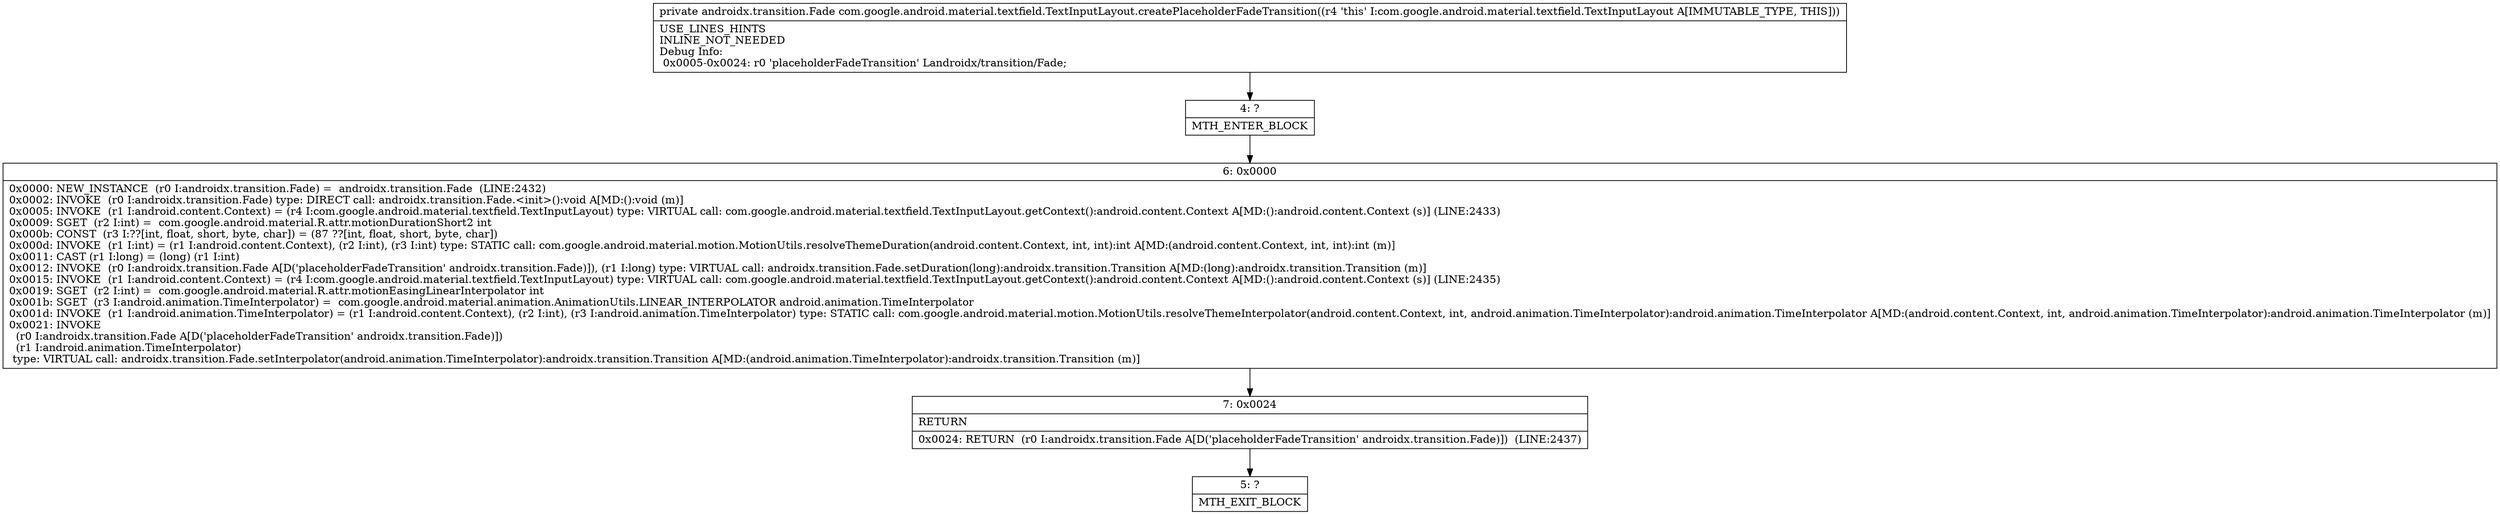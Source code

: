 digraph "CFG forcom.google.android.material.textfield.TextInputLayout.createPlaceholderFadeTransition()Landroidx\/transition\/Fade;" {
Node_4 [shape=record,label="{4\:\ ?|MTH_ENTER_BLOCK\l}"];
Node_6 [shape=record,label="{6\:\ 0x0000|0x0000: NEW_INSTANCE  (r0 I:androidx.transition.Fade) =  androidx.transition.Fade  (LINE:2432)\l0x0002: INVOKE  (r0 I:androidx.transition.Fade) type: DIRECT call: androidx.transition.Fade.\<init\>():void A[MD:():void (m)]\l0x0005: INVOKE  (r1 I:android.content.Context) = (r4 I:com.google.android.material.textfield.TextInputLayout) type: VIRTUAL call: com.google.android.material.textfield.TextInputLayout.getContext():android.content.Context A[MD:():android.content.Context (s)] (LINE:2433)\l0x0009: SGET  (r2 I:int) =  com.google.android.material.R.attr.motionDurationShort2 int \l0x000b: CONST  (r3 I:??[int, float, short, byte, char]) = (87 ??[int, float, short, byte, char]) \l0x000d: INVOKE  (r1 I:int) = (r1 I:android.content.Context), (r2 I:int), (r3 I:int) type: STATIC call: com.google.android.material.motion.MotionUtils.resolveThemeDuration(android.content.Context, int, int):int A[MD:(android.content.Context, int, int):int (m)]\l0x0011: CAST (r1 I:long) = (long) (r1 I:int) \l0x0012: INVOKE  (r0 I:androidx.transition.Fade A[D('placeholderFadeTransition' androidx.transition.Fade)]), (r1 I:long) type: VIRTUAL call: androidx.transition.Fade.setDuration(long):androidx.transition.Transition A[MD:(long):androidx.transition.Transition (m)]\l0x0015: INVOKE  (r1 I:android.content.Context) = (r4 I:com.google.android.material.textfield.TextInputLayout) type: VIRTUAL call: com.google.android.material.textfield.TextInputLayout.getContext():android.content.Context A[MD:():android.content.Context (s)] (LINE:2435)\l0x0019: SGET  (r2 I:int) =  com.google.android.material.R.attr.motionEasingLinearInterpolator int \l0x001b: SGET  (r3 I:android.animation.TimeInterpolator) =  com.google.android.material.animation.AnimationUtils.LINEAR_INTERPOLATOR android.animation.TimeInterpolator \l0x001d: INVOKE  (r1 I:android.animation.TimeInterpolator) = (r1 I:android.content.Context), (r2 I:int), (r3 I:android.animation.TimeInterpolator) type: STATIC call: com.google.android.material.motion.MotionUtils.resolveThemeInterpolator(android.content.Context, int, android.animation.TimeInterpolator):android.animation.TimeInterpolator A[MD:(android.content.Context, int, android.animation.TimeInterpolator):android.animation.TimeInterpolator (m)]\l0x0021: INVOKE  \l  (r0 I:androidx.transition.Fade A[D('placeholderFadeTransition' androidx.transition.Fade)])\l  (r1 I:android.animation.TimeInterpolator)\l type: VIRTUAL call: androidx.transition.Fade.setInterpolator(android.animation.TimeInterpolator):androidx.transition.Transition A[MD:(android.animation.TimeInterpolator):androidx.transition.Transition (m)]\l}"];
Node_7 [shape=record,label="{7\:\ 0x0024|RETURN\l|0x0024: RETURN  (r0 I:androidx.transition.Fade A[D('placeholderFadeTransition' androidx.transition.Fade)])  (LINE:2437)\l}"];
Node_5 [shape=record,label="{5\:\ ?|MTH_EXIT_BLOCK\l}"];
MethodNode[shape=record,label="{private androidx.transition.Fade com.google.android.material.textfield.TextInputLayout.createPlaceholderFadeTransition((r4 'this' I:com.google.android.material.textfield.TextInputLayout A[IMMUTABLE_TYPE, THIS]))  | USE_LINES_HINTS\lINLINE_NOT_NEEDED\lDebug Info:\l  0x0005\-0x0024: r0 'placeholderFadeTransition' Landroidx\/transition\/Fade;\l}"];
MethodNode -> Node_4;Node_4 -> Node_6;
Node_6 -> Node_7;
Node_7 -> Node_5;
}

